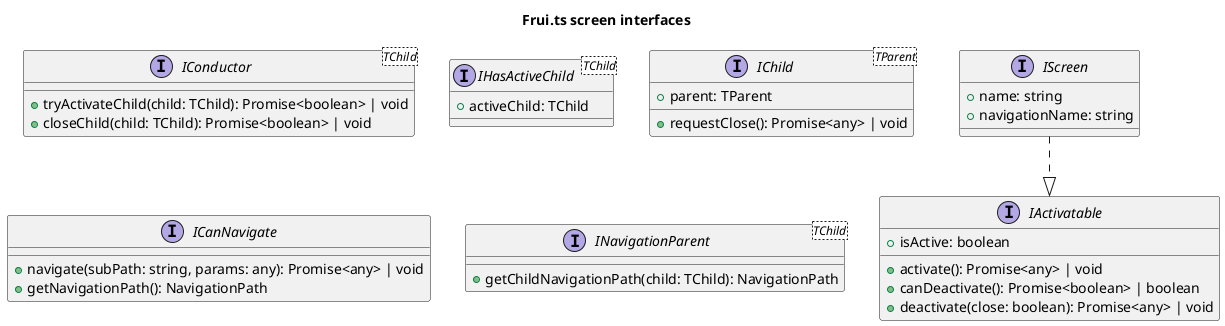 @startuml

title Frui.ts screen interfaces

interface IActivatable {
  +isActive: boolean

  +activate(): Promise<any> | void
  +canDeactivate(): Promise<boolean> | boolean
  +deactivate(close: boolean): Promise<any> | void
}

interface IScreen {
  +name: string
  +navigationName: string
}

IScreen ..|> IActivatable

interface IConductor<TChild> {
  +tryActivateChild(child: TChild): Promise<boolean> | void
  +closeChild(child: TChild): Promise<boolean> | void
}

interface IHasActiveChild<TChild> {
  +activeChild: TChild
}

interface IChild<TParent> {
  +parent: TParent
  +requestClose(): Promise<any> | void
}

interface ICanNavigate {
  +navigate(subPath: string, params: any): Promise<any> | void
  +getNavigationPath(): NavigationPath
}

interface INavigationParent<TChild> {
  +getChildNavigationPath(child: TChild): NavigationPath
}

@enduml
